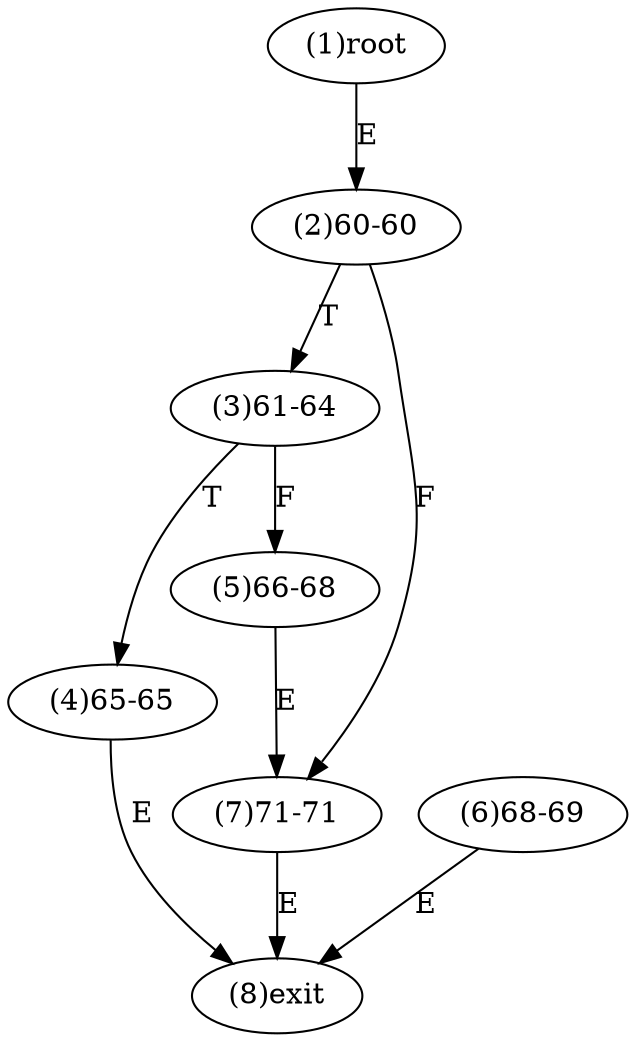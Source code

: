 digraph "" { 
1[ label="(1)root"];
2[ label="(2)60-60"];
3[ label="(3)61-64"];
4[ label="(4)65-65"];
5[ label="(5)66-68"];
6[ label="(6)68-69"];
7[ label="(7)71-71"];
8[ label="(8)exit"];
1->2[ label="E"];
2->7[ label="F"];
2->3[ label="T"];
3->5[ label="F"];
3->4[ label="T"];
4->8[ label="E"];
5->7[ label="E"];
6->8[ label="E"];
7->8[ label="E"];
}